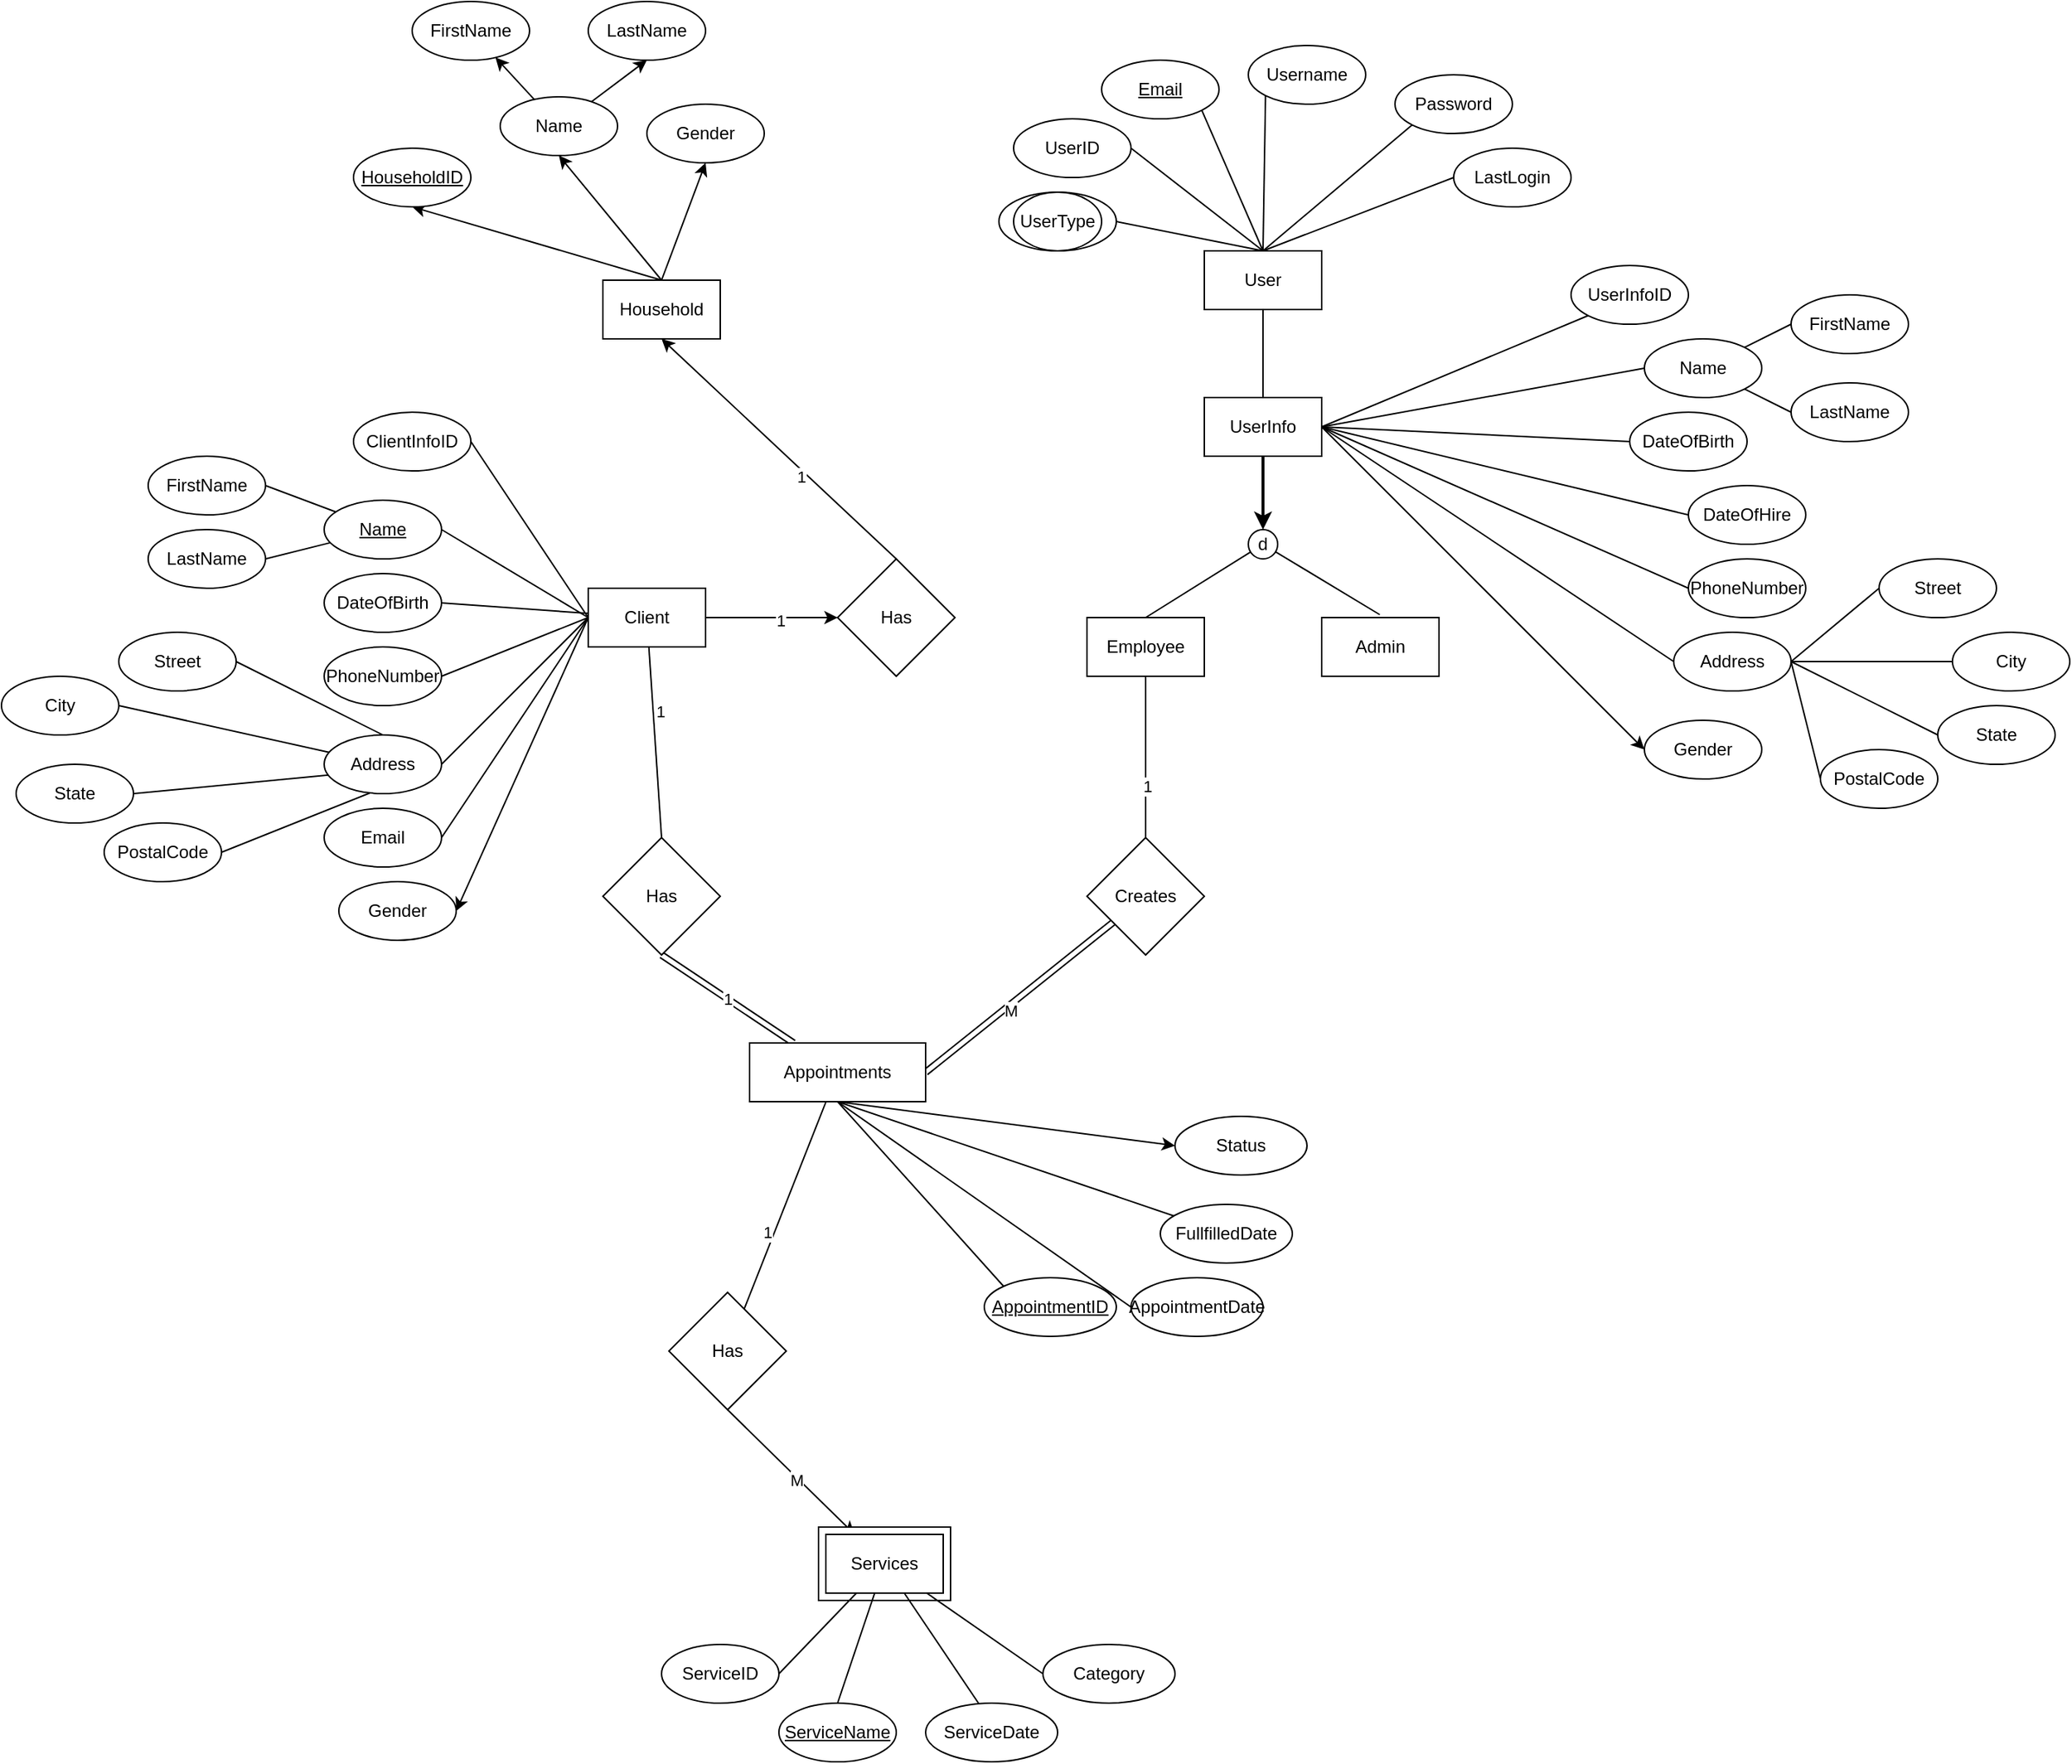 <mxfile version="26.2.14">
  <diagram name="Page-1" id="P7ucVcI8DYBkcFTdWpxY">
    <mxGraphModel grid="1" page="1" gridSize="10" guides="1" tooltips="1" connect="1" arrows="1" fold="1" pageScale="1" pageWidth="1200" pageHeight="1920" math="0" shadow="0">
      <root>
        <mxCell id="0" />
        <mxCell id="1" parent="0" />
        <mxCell id="MPVjwGa3bfI3qeMAtvyZ-8" style="rounded=0;orthogonalLoop=1;jettySize=auto;html=1;entryX=0.5;entryY=0;entryDx=0;entryDy=0;endArrow=none;startFill=0;" edge="1" parent="1" source="NQhegDD_S1JE1NjUG0MG-1" target="MPVjwGa3bfI3qeMAtvyZ-7">
          <mxGeometry relative="1" as="geometry" />
        </mxCell>
        <mxCell id="MPVjwGa3bfI3qeMAtvyZ-12" value="1" style="edgeLabel;html=1;align=center;verticalAlign=middle;resizable=0;points=[];" connectable="0" vertex="1" parent="MPVjwGa3bfI3qeMAtvyZ-8">
          <mxGeometry x="0.359" y="1" relative="1" as="geometry">
            <mxPoint as="offset" />
          </mxGeometry>
        </mxCell>
        <mxCell id="NQhegDD_S1JE1NjUG0MG-1" value="Employee" style="rounded=0;whiteSpace=wrap;html=1;" vertex="1" parent="1">
          <mxGeometry x="360" y="390" width="80" height="40" as="geometry" />
        </mxCell>
        <mxCell id="NQhegDD_S1JE1NjUG0MG-2" value="&lt;u&gt;Email&lt;/u&gt;" style="ellipse;whiteSpace=wrap;html=1;" vertex="1" parent="1">
          <mxGeometry x="370" y="10" width="80" height="40" as="geometry" />
        </mxCell>
        <mxCell id="NQhegDD_S1JE1NjUG0MG-24" style="rounded=0;orthogonalLoop=1;jettySize=auto;html=1;entryX=0;entryY=1;entryDx=0;entryDy=0;exitX=1;exitY=0.5;exitDx=0;exitDy=0;endArrow=none;startFill=0;" edge="1" parent="1" source="NQhegDD_S1JE1NjUG0MG-3" target="NQhegDD_S1JE1NjUG0MG-19">
          <mxGeometry relative="1" as="geometry" />
        </mxCell>
        <mxCell id="NQhegDD_S1JE1NjUG0MG-25" style="rounded=0;orthogonalLoop=1;jettySize=auto;html=1;entryX=0;entryY=0.5;entryDx=0;entryDy=0;exitX=1;exitY=0.5;exitDx=0;exitDy=0;endArrow=none;startFill=0;" edge="1" parent="1" source="NQhegDD_S1JE1NjUG0MG-3" target="NQhegDD_S1JE1NjUG0MG-18">
          <mxGeometry relative="1" as="geometry" />
        </mxCell>
        <mxCell id="NQhegDD_S1JE1NjUG0MG-27" style="rounded=0;orthogonalLoop=1;jettySize=auto;html=1;entryX=0;entryY=0.5;entryDx=0;entryDy=0;exitX=1;exitY=0.5;exitDx=0;exitDy=0;endArrow=none;startFill=0;" edge="1" parent="1" source="NQhegDD_S1JE1NjUG0MG-3" target="NQhegDD_S1JE1NjUG0MG-26">
          <mxGeometry relative="1" as="geometry" />
        </mxCell>
        <mxCell id="NQhegDD_S1JE1NjUG0MG-32" style="rounded=0;orthogonalLoop=1;jettySize=auto;html=1;exitX=1;exitY=0.5;exitDx=0;exitDy=0;entryX=0;entryY=0.5;entryDx=0;entryDy=0;endArrow=none;startFill=0;" edge="1" parent="1" source="NQhegDD_S1JE1NjUG0MG-3" target="NQhegDD_S1JE1NjUG0MG-28">
          <mxGeometry relative="1" as="geometry" />
        </mxCell>
        <mxCell id="NQhegDD_S1JE1NjUG0MG-34" style="rounded=0;orthogonalLoop=1;jettySize=auto;html=1;entryX=0;entryY=0.5;entryDx=0;entryDy=0;exitX=1;exitY=0.5;exitDx=0;exitDy=0;endArrow=none;startFill=0;" edge="1" parent="1" source="NQhegDD_S1JE1NjUG0MG-3" target="NQhegDD_S1JE1NjUG0MG-33">
          <mxGeometry relative="1" as="geometry" />
        </mxCell>
        <mxCell id="NQhegDD_S1JE1NjUG0MG-36" style="rounded=0;orthogonalLoop=1;jettySize=auto;html=1;entryX=0;entryY=0.5;entryDx=0;entryDy=0;exitX=1;exitY=0.5;exitDx=0;exitDy=0;endArrow=none;startFill=0;" edge="1" parent="1" source="NQhegDD_S1JE1NjUG0MG-3" target="NQhegDD_S1JE1NjUG0MG-35">
          <mxGeometry relative="1" as="geometry" />
        </mxCell>
        <mxCell id="MPVjwGa3bfI3qeMAtvyZ-2" style="edgeStyle=orthogonalEdgeStyle;rounded=0;orthogonalLoop=1;jettySize=auto;html=1;exitX=0.5;exitY=1;exitDx=0;exitDy=0;strokeWidth=2;" edge="1" parent="1" source="NQhegDD_S1JE1NjUG0MG-3">
          <mxGeometry relative="1" as="geometry">
            <mxPoint x="480" y="330" as="targetPoint" />
          </mxGeometry>
        </mxCell>
        <mxCell id="MPVjwGa3bfI3qeMAtvyZ-51" style="rounded=0;orthogonalLoop=1;jettySize=auto;html=1;entryX=0;entryY=0.5;entryDx=0;entryDy=0;exitX=1;exitY=0.5;exitDx=0;exitDy=0;" edge="1" parent="1" source="NQhegDD_S1JE1NjUG0MG-3" target="MPVjwGa3bfI3qeMAtvyZ-50">
          <mxGeometry relative="1" as="geometry" />
        </mxCell>
        <mxCell id="NQhegDD_S1JE1NjUG0MG-3" value="UserInfo" style="rounded=0;whiteSpace=wrap;html=1;" vertex="1" parent="1">
          <mxGeometry x="440" y="240" width="80" height="40" as="geometry" />
        </mxCell>
        <mxCell id="NQhegDD_S1JE1NjUG0MG-63" style="rounded=0;orthogonalLoop=1;jettySize=auto;html=1;entryX=1;entryY=0.5;entryDx=0;entryDy=0;exitX=0;exitY=0.5;exitDx=0;exitDy=0;endArrow=none;startFill=0;" edge="1" parent="1" source="NQhegDD_S1JE1NjUG0MG-4" target="NQhegDD_S1JE1NjUG0MG-48">
          <mxGeometry relative="1" as="geometry" />
        </mxCell>
        <mxCell id="NQhegDD_S1JE1NjUG0MG-64" style="rounded=0;orthogonalLoop=1;jettySize=auto;html=1;entryX=1;entryY=0.5;entryDx=0;entryDy=0;exitX=0;exitY=0.5;exitDx=0;exitDy=0;endArrow=none;startFill=0;" edge="1" parent="1" source="NQhegDD_S1JE1NjUG0MG-4" target="NQhegDD_S1JE1NjUG0MG-47">
          <mxGeometry relative="1" as="geometry" />
        </mxCell>
        <mxCell id="NQhegDD_S1JE1NjUG0MG-65" style="rounded=0;orthogonalLoop=1;jettySize=auto;html=1;entryX=1;entryY=0.5;entryDx=0;entryDy=0;endArrow=none;startFill=0;" edge="1" parent="1" source="NQhegDD_S1JE1NjUG0MG-4" target="NQhegDD_S1JE1NjUG0MG-51">
          <mxGeometry relative="1" as="geometry" />
        </mxCell>
        <mxCell id="NQhegDD_S1JE1NjUG0MG-66" style="rounded=0;orthogonalLoop=1;jettySize=auto;html=1;entryX=1;entryY=0.5;entryDx=0;entryDy=0;exitX=0;exitY=0.5;exitDx=0;exitDy=0;endArrow=none;startFill=0;" edge="1" parent="1" source="NQhegDD_S1JE1NjUG0MG-4" target="NQhegDD_S1JE1NjUG0MG-53">
          <mxGeometry relative="1" as="geometry" />
        </mxCell>
        <mxCell id="NQhegDD_S1JE1NjUG0MG-67" style="rounded=0;orthogonalLoop=1;jettySize=auto;html=1;entryX=1;entryY=0.5;entryDx=0;entryDy=0;exitX=0;exitY=0.5;exitDx=0;exitDy=0;endArrow=none;startFill=0;" edge="1" parent="1" source="NQhegDD_S1JE1NjUG0MG-4" target="NQhegDD_S1JE1NjUG0MG-58">
          <mxGeometry relative="1" as="geometry" />
        </mxCell>
        <mxCell id="MPVjwGa3bfI3qeMAtvyZ-15" style="rounded=0;orthogonalLoop=1;jettySize=auto;html=1;entryX=0.5;entryY=0;entryDx=0;entryDy=0;endArrow=none;startFill=0;" edge="1" parent="1" source="NQhegDD_S1JE1NjUG0MG-4" target="MPVjwGa3bfI3qeMAtvyZ-14">
          <mxGeometry relative="1" as="geometry" />
        </mxCell>
        <mxCell id="MPVjwGa3bfI3qeMAtvyZ-18" value="1" style="edgeLabel;html=1;align=center;verticalAlign=middle;resizable=0;points=[];" connectable="0" vertex="1" parent="MPVjwGa3bfI3qeMAtvyZ-15">
          <mxGeometry x="-0.331" y="5" relative="1" as="geometry">
            <mxPoint y="1" as="offset" />
          </mxGeometry>
        </mxCell>
        <mxCell id="MPVjwGa3bfI3qeMAtvyZ-31" style="rounded=0;orthogonalLoop=1;jettySize=auto;html=1;entryX=1;entryY=0.5;entryDx=0;entryDy=0;exitX=0;exitY=0.5;exitDx=0;exitDy=0;endArrow=none;startFill=0;" edge="1" parent="1" source="NQhegDD_S1JE1NjUG0MG-4" target="MPVjwGa3bfI3qeMAtvyZ-30">
          <mxGeometry relative="1" as="geometry" />
        </mxCell>
        <mxCell id="MPVjwGa3bfI3qeMAtvyZ-44" style="edgeStyle=orthogonalEdgeStyle;rounded=0;orthogonalLoop=1;jettySize=auto;html=1;entryX=0;entryY=0.5;entryDx=0;entryDy=0;" edge="1" parent="1" source="NQhegDD_S1JE1NjUG0MG-4" target="MPVjwGa3bfI3qeMAtvyZ-43">
          <mxGeometry relative="1" as="geometry" />
        </mxCell>
        <mxCell id="MPVjwGa3bfI3qeMAtvyZ-46" value="1" style="edgeLabel;html=1;align=center;verticalAlign=middle;resizable=0;points=[];" connectable="0" vertex="1" parent="MPVjwGa3bfI3qeMAtvyZ-44">
          <mxGeometry x="0.121" y="-2" relative="1" as="geometry">
            <mxPoint as="offset" />
          </mxGeometry>
        </mxCell>
        <mxCell id="MPVjwGa3bfI3qeMAtvyZ-49" style="rounded=0;orthogonalLoop=1;jettySize=auto;html=1;entryX=1;entryY=0.5;entryDx=0;entryDy=0;exitX=0;exitY=0.5;exitDx=0;exitDy=0;" edge="1" parent="1" source="NQhegDD_S1JE1NjUG0MG-4" target="MPVjwGa3bfI3qeMAtvyZ-48">
          <mxGeometry relative="1" as="geometry" />
        </mxCell>
        <mxCell id="NQhegDD_S1JE1NjUG0MG-4" value="Client" style="rounded=0;whiteSpace=wrap;html=1;" vertex="1" parent="1">
          <mxGeometry x="20" y="370" width="80" height="40" as="geometry" />
        </mxCell>
        <mxCell id="NQhegDD_S1JE1NjUG0MG-5" value="Admin" style="rounded=0;whiteSpace=wrap;html=1;" vertex="1" parent="1">
          <mxGeometry x="520" y="390" width="80" height="40" as="geometry" />
        </mxCell>
        <mxCell id="NQhegDD_S1JE1NjUG0MG-6" value="UserID" style="ellipse;whiteSpace=wrap;html=1;" vertex="1" parent="1">
          <mxGeometry x="310" y="50" width="80" height="40" as="geometry" />
        </mxCell>
        <mxCell id="NQhegDD_S1JE1NjUG0MG-10" style="rounded=0;orthogonalLoop=1;jettySize=auto;html=1;entryX=1;entryY=0.5;entryDx=0;entryDy=0;exitX=0.5;exitY=0;exitDx=0;exitDy=0;endArrow=none;startFill=0;" edge="1" parent="1" source="NQhegDD_S1JE1NjUG0MG-7" target="NQhegDD_S1JE1NjUG0MG-6">
          <mxGeometry relative="1" as="geometry" />
        </mxCell>
        <mxCell id="NQhegDD_S1JE1NjUG0MG-11" style="rounded=0;orthogonalLoop=1;jettySize=auto;html=1;entryX=1;entryY=1;entryDx=0;entryDy=0;exitX=0.5;exitY=0;exitDx=0;exitDy=0;endArrow=none;startFill=0;" edge="1" parent="1" source="NQhegDD_S1JE1NjUG0MG-7" target="NQhegDD_S1JE1NjUG0MG-2">
          <mxGeometry relative="1" as="geometry" />
        </mxCell>
        <mxCell id="NQhegDD_S1JE1NjUG0MG-13" style="rounded=0;orthogonalLoop=1;jettySize=auto;html=1;entryX=0;entryY=1;entryDx=0;entryDy=0;exitX=0.5;exitY=0;exitDx=0;exitDy=0;endArrow=none;startFill=0;" edge="1" parent="1" source="NQhegDD_S1JE1NjUG0MG-7" target="NQhegDD_S1JE1NjUG0MG-8">
          <mxGeometry relative="1" as="geometry" />
        </mxCell>
        <mxCell id="NQhegDD_S1JE1NjUG0MG-14" style="rounded=0;orthogonalLoop=1;jettySize=auto;html=1;entryX=0;entryY=1;entryDx=0;entryDy=0;exitX=0.5;exitY=0;exitDx=0;exitDy=0;endArrow=none;startFill=0;" edge="1" parent="1" source="NQhegDD_S1JE1NjUG0MG-7" target="NQhegDD_S1JE1NjUG0MG-9">
          <mxGeometry relative="1" as="geometry" />
        </mxCell>
        <mxCell id="NQhegDD_S1JE1NjUG0MG-15" style="edgeStyle=orthogonalEdgeStyle;rounded=0;orthogonalLoop=1;jettySize=auto;html=1;endArrow=none;startFill=0;entryX=0.5;entryY=0;entryDx=0;entryDy=0;" edge="1" parent="1" source="NQhegDD_S1JE1NjUG0MG-7" target="NQhegDD_S1JE1NjUG0MG-3">
          <mxGeometry relative="1" as="geometry" />
        </mxCell>
        <mxCell id="NQhegDD_S1JE1NjUG0MG-17" style="rounded=0;orthogonalLoop=1;jettySize=auto;html=1;entryX=0;entryY=0.5;entryDx=0;entryDy=0;exitX=0.5;exitY=0;exitDx=0;exitDy=0;endArrow=none;startFill=0;" edge="1" parent="1" source="NQhegDD_S1JE1NjUG0MG-7" target="NQhegDD_S1JE1NjUG0MG-16">
          <mxGeometry relative="1" as="geometry" />
        </mxCell>
        <mxCell id="NQhegDD_S1JE1NjUG0MG-30" style="rounded=0;orthogonalLoop=1;jettySize=auto;html=1;exitX=0.5;exitY=0;exitDx=0;exitDy=0;entryX=1;entryY=0.5;entryDx=0;entryDy=0;endArrow=none;startFill=0;" edge="1" parent="1" source="NQhegDD_S1JE1NjUG0MG-7" target="NQhegDD_S1JE1NjUG0MG-29">
          <mxGeometry relative="1" as="geometry" />
        </mxCell>
        <mxCell id="NQhegDD_S1JE1NjUG0MG-7" value="User" style="rounded=0;whiteSpace=wrap;html=1;" vertex="1" parent="1">
          <mxGeometry x="440" y="140" width="80" height="40" as="geometry" />
        </mxCell>
        <mxCell id="NQhegDD_S1JE1NjUG0MG-8" value="Username" style="ellipse;whiteSpace=wrap;html=1;" vertex="1" parent="1">
          <mxGeometry x="470" width="80" height="40" as="geometry" />
        </mxCell>
        <mxCell id="NQhegDD_S1JE1NjUG0MG-9" value="Password" style="ellipse;whiteSpace=wrap;html=1;" vertex="1" parent="1">
          <mxGeometry x="570" y="20" width="80" height="40" as="geometry" />
        </mxCell>
        <mxCell id="NQhegDD_S1JE1NjUG0MG-16" value="LastLogin" style="ellipse;whiteSpace=wrap;html=1;" vertex="1" parent="1">
          <mxGeometry x="610" y="70" width="80" height="40" as="geometry" />
        </mxCell>
        <mxCell id="NQhegDD_S1JE1NjUG0MG-22" style="rounded=0;orthogonalLoop=1;jettySize=auto;html=1;entryX=0;entryY=0.5;entryDx=0;entryDy=0;endArrow=none;startFill=0;" edge="1" parent="1" source="NQhegDD_S1JE1NjUG0MG-18" target="NQhegDD_S1JE1NjUG0MG-21">
          <mxGeometry relative="1" as="geometry" />
        </mxCell>
        <mxCell id="NQhegDD_S1JE1NjUG0MG-23" style="rounded=0;orthogonalLoop=1;jettySize=auto;html=1;entryX=0;entryY=0.5;entryDx=0;entryDy=0;endArrow=none;startFill=0;" edge="1" parent="1" source="NQhegDD_S1JE1NjUG0MG-18" target="NQhegDD_S1JE1NjUG0MG-20">
          <mxGeometry relative="1" as="geometry" />
        </mxCell>
        <mxCell id="NQhegDD_S1JE1NjUG0MG-18" value="Name" style="ellipse;whiteSpace=wrap;html=1;" vertex="1" parent="1">
          <mxGeometry x="740" y="200" width="80" height="40" as="geometry" />
        </mxCell>
        <mxCell id="NQhegDD_S1JE1NjUG0MG-19" value="UserInfoID" style="ellipse;whiteSpace=wrap;html=1;" vertex="1" parent="1">
          <mxGeometry x="690" y="150" width="80" height="40" as="geometry" />
        </mxCell>
        <mxCell id="NQhegDD_S1JE1NjUG0MG-20" value="LastName" style="ellipse;whiteSpace=wrap;html=1;" vertex="1" parent="1">
          <mxGeometry x="840" y="230" width="80" height="40" as="geometry" />
        </mxCell>
        <mxCell id="NQhegDD_S1JE1NjUG0MG-21" value="FirstName" style="ellipse;whiteSpace=wrap;html=1;" vertex="1" parent="1">
          <mxGeometry x="840" y="170" width="80" height="40" as="geometry" />
        </mxCell>
        <mxCell id="NQhegDD_S1JE1NjUG0MG-26" value="DateOfBirth" style="ellipse;whiteSpace=wrap;html=1;" vertex="1" parent="1">
          <mxGeometry x="730" y="250" width="80" height="40" as="geometry" />
        </mxCell>
        <mxCell id="NQhegDD_S1JE1NjUG0MG-28" value="DateOfHire" style="ellipse;whiteSpace=wrap;html=1;" vertex="1" parent="1">
          <mxGeometry x="770" y="300" width="80" height="40" as="geometry" />
        </mxCell>
        <mxCell id="NQhegDD_S1JE1NjUG0MG-29" value="" style="ellipse;whiteSpace=wrap;html=1;" vertex="1" parent="1">
          <mxGeometry x="300" y="100" width="80" height="40" as="geometry" />
        </mxCell>
        <mxCell id="NQhegDD_S1JE1NjUG0MG-31" value="UserType" style="ellipse;whiteSpace=wrap;html=1;" vertex="1" parent="1">
          <mxGeometry x="310" y="100" width="60" height="40" as="geometry" />
        </mxCell>
        <mxCell id="NQhegDD_S1JE1NjUG0MG-33" value="PhoneNumber" style="ellipse;whiteSpace=wrap;html=1;" vertex="1" parent="1">
          <mxGeometry x="770" y="350" width="80" height="40" as="geometry" />
        </mxCell>
        <mxCell id="NQhegDD_S1JE1NjUG0MG-41" style="rounded=0;orthogonalLoop=1;jettySize=auto;html=1;entryX=0;entryY=0.5;entryDx=0;entryDy=0;exitX=1;exitY=0.5;exitDx=0;exitDy=0;endArrow=none;startFill=0;" edge="1" parent="1" source="NQhegDD_S1JE1NjUG0MG-35" target="NQhegDD_S1JE1NjUG0MG-37">
          <mxGeometry relative="1" as="geometry" />
        </mxCell>
        <mxCell id="NQhegDD_S1JE1NjUG0MG-42" style="rounded=0;orthogonalLoop=1;jettySize=auto;html=1;entryX=0;entryY=0.5;entryDx=0;entryDy=0;endArrow=none;startFill=0;" edge="1" parent="1" source="NQhegDD_S1JE1NjUG0MG-35" target="NQhegDD_S1JE1NjUG0MG-38">
          <mxGeometry relative="1" as="geometry" />
        </mxCell>
        <mxCell id="NQhegDD_S1JE1NjUG0MG-43" style="rounded=0;orthogonalLoop=1;jettySize=auto;html=1;entryX=0;entryY=0.5;entryDx=0;entryDy=0;exitX=1;exitY=0.5;exitDx=0;exitDy=0;endArrow=none;startFill=0;" edge="1" parent="1" source="NQhegDD_S1JE1NjUG0MG-35" target="NQhegDD_S1JE1NjUG0MG-39">
          <mxGeometry relative="1" as="geometry" />
        </mxCell>
        <mxCell id="NQhegDD_S1JE1NjUG0MG-44" style="rounded=0;orthogonalLoop=1;jettySize=auto;html=1;entryX=0;entryY=0.5;entryDx=0;entryDy=0;exitX=1;exitY=0.5;exitDx=0;exitDy=0;endArrow=none;startFill=0;" edge="1" parent="1" source="NQhegDD_S1JE1NjUG0MG-35" target="NQhegDD_S1JE1NjUG0MG-40">
          <mxGeometry relative="1" as="geometry" />
        </mxCell>
        <mxCell id="NQhegDD_S1JE1NjUG0MG-35" value="Address" style="ellipse;whiteSpace=wrap;html=1;" vertex="1" parent="1">
          <mxGeometry x="760" y="400" width="80" height="40" as="geometry" />
        </mxCell>
        <mxCell id="NQhegDD_S1JE1NjUG0MG-37" value="Street" style="ellipse;whiteSpace=wrap;html=1;" vertex="1" parent="1">
          <mxGeometry x="900" y="350" width="80" height="40" as="geometry" />
        </mxCell>
        <mxCell id="NQhegDD_S1JE1NjUG0MG-38" value="City" style="ellipse;whiteSpace=wrap;html=1;" vertex="1" parent="1">
          <mxGeometry x="950" y="400" width="80" height="40" as="geometry" />
        </mxCell>
        <mxCell id="NQhegDD_S1JE1NjUG0MG-39" value="State" style="ellipse;whiteSpace=wrap;html=1;" vertex="1" parent="1">
          <mxGeometry x="940" y="450" width="80" height="40" as="geometry" />
        </mxCell>
        <mxCell id="NQhegDD_S1JE1NjUG0MG-40" value="PostalCode" style="ellipse;whiteSpace=wrap;html=1;" vertex="1" parent="1">
          <mxGeometry x="860" y="480" width="80" height="40" as="geometry" />
        </mxCell>
        <mxCell id="NQhegDD_S1JE1NjUG0MG-45" style="rounded=0;orthogonalLoop=1;jettySize=auto;html=1;entryX=1;entryY=0.5;entryDx=0;entryDy=0;endArrow=none;startFill=0;" edge="1" parent="1" source="NQhegDD_S1JE1NjUG0MG-47" target="NQhegDD_S1JE1NjUG0MG-50">
          <mxGeometry relative="1" as="geometry" />
        </mxCell>
        <mxCell id="NQhegDD_S1JE1NjUG0MG-46" style="rounded=0;orthogonalLoop=1;jettySize=auto;html=1;entryX=1;entryY=0.5;entryDx=0;entryDy=0;endArrow=none;startFill=0;" edge="1" parent="1" source="NQhegDD_S1JE1NjUG0MG-47" target="NQhegDD_S1JE1NjUG0MG-49">
          <mxGeometry relative="1" as="geometry" />
        </mxCell>
        <mxCell id="NQhegDD_S1JE1NjUG0MG-47" value="&lt;u&gt;Name&lt;/u&gt;" style="ellipse;whiteSpace=wrap;html=1;" vertex="1" parent="1">
          <mxGeometry x="-160" y="310" width="80" height="40" as="geometry" />
        </mxCell>
        <mxCell id="NQhegDD_S1JE1NjUG0MG-48" value="ClientInfoID" style="ellipse;whiteSpace=wrap;html=1;" vertex="1" parent="1">
          <mxGeometry x="-140" y="250" width="80" height="40" as="geometry" />
        </mxCell>
        <mxCell id="NQhegDD_S1JE1NjUG0MG-49" value="LastName" style="ellipse;whiteSpace=wrap;html=1;" vertex="1" parent="1">
          <mxGeometry x="-280" y="330" width="80" height="40" as="geometry" />
        </mxCell>
        <mxCell id="NQhegDD_S1JE1NjUG0MG-50" value="FirstName" style="ellipse;whiteSpace=wrap;html=1;" vertex="1" parent="1">
          <mxGeometry x="-280" y="280" width="80" height="40" as="geometry" />
        </mxCell>
        <mxCell id="NQhegDD_S1JE1NjUG0MG-51" value="DateOfBirth" style="ellipse;whiteSpace=wrap;html=1;" vertex="1" parent="1">
          <mxGeometry x="-160" y="360" width="80" height="40" as="geometry" />
        </mxCell>
        <mxCell id="NQhegDD_S1JE1NjUG0MG-53" value="PhoneNumber" style="ellipse;whiteSpace=wrap;html=1;" vertex="1" parent="1">
          <mxGeometry x="-160" y="410" width="80" height="40" as="geometry" />
        </mxCell>
        <mxCell id="NQhegDD_S1JE1NjUG0MG-54" style="rounded=0;orthogonalLoop=1;jettySize=auto;html=1;entryX=1;entryY=0.5;entryDx=0;entryDy=0;exitX=1;exitY=0.5;exitDx=0;exitDy=0;endArrow=none;startFill=0;" edge="1" parent="1" source="NQhegDD_S1JE1NjUG0MG-58" target="NQhegDD_S1JE1NjUG0MG-59">
          <mxGeometry relative="1" as="geometry" />
        </mxCell>
        <mxCell id="NQhegDD_S1JE1NjUG0MG-55" style="rounded=0;orthogonalLoop=1;jettySize=auto;html=1;entryX=1;entryY=0.5;entryDx=0;entryDy=0;endArrow=none;startFill=0;" edge="1" parent="1" source="NQhegDD_S1JE1NjUG0MG-58" target="NQhegDD_S1JE1NjUG0MG-60">
          <mxGeometry relative="1" as="geometry" />
        </mxCell>
        <mxCell id="NQhegDD_S1JE1NjUG0MG-56" style="rounded=0;orthogonalLoop=1;jettySize=auto;html=1;entryX=1;entryY=0.5;entryDx=0;entryDy=0;exitX=1;exitY=0.5;exitDx=0;exitDy=0;endArrow=none;startFill=0;" edge="1" parent="1" source="NQhegDD_S1JE1NjUG0MG-58" target="NQhegDD_S1JE1NjUG0MG-61">
          <mxGeometry relative="1" as="geometry" />
        </mxCell>
        <mxCell id="NQhegDD_S1JE1NjUG0MG-57" style="rounded=0;orthogonalLoop=1;jettySize=auto;html=1;entryX=1;entryY=0.5;entryDx=0;entryDy=0;exitX=1;exitY=0.5;exitDx=0;exitDy=0;endArrow=none;startFill=0;" edge="1" parent="1" source="NQhegDD_S1JE1NjUG0MG-58" target="NQhegDD_S1JE1NjUG0MG-62">
          <mxGeometry relative="1" as="geometry" />
        </mxCell>
        <mxCell id="NQhegDD_S1JE1NjUG0MG-58" value="Address" style="ellipse;whiteSpace=wrap;html=1;" vertex="1" parent="1">
          <mxGeometry x="-160" y="470" width="80" height="40" as="geometry" />
        </mxCell>
        <mxCell id="NQhegDD_S1JE1NjUG0MG-59" value="Street" style="ellipse;whiteSpace=wrap;html=1;" vertex="1" parent="1">
          <mxGeometry x="-300" y="400" width="80" height="40" as="geometry" />
        </mxCell>
        <mxCell id="NQhegDD_S1JE1NjUG0MG-60" value="City" style="ellipse;whiteSpace=wrap;html=1;" vertex="1" parent="1">
          <mxGeometry x="-380" y="430" width="80" height="40" as="geometry" />
        </mxCell>
        <mxCell id="NQhegDD_S1JE1NjUG0MG-61" value="State" style="ellipse;whiteSpace=wrap;html=1;" vertex="1" parent="1">
          <mxGeometry x="-370" y="490" width="80" height="40" as="geometry" />
        </mxCell>
        <mxCell id="NQhegDD_S1JE1NjUG0MG-62" value="PostalCode" style="ellipse;whiteSpace=wrap;html=1;" vertex="1" parent="1">
          <mxGeometry x="-310" y="530" width="80" height="40" as="geometry" />
        </mxCell>
        <mxCell id="NQhegDD_S1JE1NjUG0MG-68" value="ServiceDate" style="ellipse;whiteSpace=wrap;html=1;" vertex="1" parent="1">
          <mxGeometry x="250" y="1130" width="90" height="40" as="geometry" />
        </mxCell>
        <mxCell id="MPVjwGa3bfI3qeMAtvyZ-5" style="rounded=0;orthogonalLoop=1;jettySize=auto;html=1;entryX=0.5;entryY=0;entryDx=0;entryDy=0;endArrow=none;startFill=0;" edge="1" parent="1" source="MPVjwGa3bfI3qeMAtvyZ-3" target="NQhegDD_S1JE1NjUG0MG-1">
          <mxGeometry relative="1" as="geometry" />
        </mxCell>
        <mxCell id="MPVjwGa3bfI3qeMAtvyZ-3" value="d" style="ellipse;whiteSpace=wrap;html=1;aspect=fixed;" vertex="1" parent="1">
          <mxGeometry x="470" y="330" width="20" height="20" as="geometry" />
        </mxCell>
        <mxCell id="MPVjwGa3bfI3qeMAtvyZ-6" style="rounded=0;orthogonalLoop=1;jettySize=auto;html=1;entryX=0.495;entryY=-0.05;entryDx=0;entryDy=0;entryPerimeter=0;endArrow=none;startFill=0;" edge="1" parent="1" source="MPVjwGa3bfI3qeMAtvyZ-3" target="NQhegDD_S1JE1NjUG0MG-5">
          <mxGeometry relative="1" as="geometry" />
        </mxCell>
        <mxCell id="MPVjwGa3bfI3qeMAtvyZ-11" style="rounded=0;orthogonalLoop=1;jettySize=auto;html=1;entryX=1;entryY=0.5;entryDx=0;entryDy=0;endArrow=none;startFill=0;shape=link;" edge="1" parent="1" source="MPVjwGa3bfI3qeMAtvyZ-7" target="MPVjwGa3bfI3qeMAtvyZ-9">
          <mxGeometry relative="1" as="geometry" />
        </mxCell>
        <mxCell id="MPVjwGa3bfI3qeMAtvyZ-13" value="M" style="edgeLabel;html=1;align=center;verticalAlign=middle;resizable=0;points=[];" connectable="0" vertex="1" parent="MPVjwGa3bfI3qeMAtvyZ-11">
          <mxGeometry x="0.123" y="3" relative="1" as="geometry">
            <mxPoint as="offset" />
          </mxGeometry>
        </mxCell>
        <mxCell id="MPVjwGa3bfI3qeMAtvyZ-7" value="Creates" style="rhombus;whiteSpace=wrap;html=1;" vertex="1" parent="1">
          <mxGeometry x="360" y="540" width="80" height="80" as="geometry" />
        </mxCell>
        <mxCell id="MPVjwGa3bfI3qeMAtvyZ-16" style="rounded=0;orthogonalLoop=1;jettySize=auto;html=1;entryX=0.5;entryY=1;entryDx=0;entryDy=0;endArrow=none;startFill=0;shape=link;" edge="1" parent="1" source="MPVjwGa3bfI3qeMAtvyZ-9" target="MPVjwGa3bfI3qeMAtvyZ-14">
          <mxGeometry relative="1" as="geometry" />
        </mxCell>
        <mxCell id="MPVjwGa3bfI3qeMAtvyZ-17" value="1" style="edgeLabel;html=1;align=center;verticalAlign=middle;resizable=0;points=[];" connectable="0" vertex="1" parent="MPVjwGa3bfI3qeMAtvyZ-16">
          <mxGeometry x="0.004" relative="1" as="geometry">
            <mxPoint as="offset" />
          </mxGeometry>
        </mxCell>
        <mxCell id="MPVjwGa3bfI3qeMAtvyZ-21" style="rounded=0;orthogonalLoop=1;jettySize=auto;html=1;endArrow=none;startFill=0;" edge="1" parent="1" source="MPVjwGa3bfI3qeMAtvyZ-9" target="MPVjwGa3bfI3qeMAtvyZ-20">
          <mxGeometry relative="1" as="geometry" />
        </mxCell>
        <mxCell id="MPVjwGa3bfI3qeMAtvyZ-25" value="1" style="edgeLabel;html=1;align=center;verticalAlign=middle;resizable=0;points=[];" connectable="0" vertex="1" parent="MPVjwGa3bfI3qeMAtvyZ-21">
          <mxGeometry x="0.281" y="-5" relative="1" as="geometry">
            <mxPoint as="offset" />
          </mxGeometry>
        </mxCell>
        <mxCell id="MPVjwGa3bfI3qeMAtvyZ-34" style="rounded=0;orthogonalLoop=1;jettySize=auto;html=1;endArrow=none;startFill=0;exitX=0.5;exitY=1;exitDx=0;exitDy=0;" edge="1" parent="1" source="MPVjwGa3bfI3qeMAtvyZ-9" target="MPVjwGa3bfI3qeMAtvyZ-29">
          <mxGeometry relative="1" as="geometry" />
        </mxCell>
        <mxCell id="MPVjwGa3bfI3qeMAtvyZ-35" style="rounded=0;orthogonalLoop=1;jettySize=auto;html=1;entryX=0;entryY=0.5;entryDx=0;entryDy=0;endArrow=none;startFill=0;exitX=0.5;exitY=1;exitDx=0;exitDy=0;" edge="1" parent="1" source="MPVjwGa3bfI3qeMAtvyZ-9" target="MPVjwGa3bfI3qeMAtvyZ-28">
          <mxGeometry relative="1" as="geometry" />
        </mxCell>
        <mxCell id="MPVjwGa3bfI3qeMAtvyZ-36" style="rounded=0;orthogonalLoop=1;jettySize=auto;html=1;entryX=0;entryY=0;entryDx=0;entryDy=0;endArrow=none;startFill=0;exitX=0.5;exitY=1;exitDx=0;exitDy=0;" edge="1" parent="1" source="MPVjwGa3bfI3qeMAtvyZ-9" target="MPVjwGa3bfI3qeMAtvyZ-27">
          <mxGeometry relative="1" as="geometry" />
        </mxCell>
        <mxCell id="MPVjwGa3bfI3qeMAtvyZ-63" style="rounded=0;orthogonalLoop=1;jettySize=auto;html=1;entryX=0;entryY=0.5;entryDx=0;entryDy=0;exitX=0.5;exitY=1;exitDx=0;exitDy=0;" edge="1" parent="1" source="MPVjwGa3bfI3qeMAtvyZ-9" target="MPVjwGa3bfI3qeMAtvyZ-62">
          <mxGeometry relative="1" as="geometry" />
        </mxCell>
        <mxCell id="MPVjwGa3bfI3qeMAtvyZ-9" value="Appointments" style="rounded=0;whiteSpace=wrap;html=1;" vertex="1" parent="1">
          <mxGeometry x="130" y="680" width="120" height="40" as="geometry" />
        </mxCell>
        <mxCell id="MPVjwGa3bfI3qeMAtvyZ-10" value="&lt;u&gt;ServiceName&lt;/u&gt;" style="ellipse;whiteSpace=wrap;html=1;" vertex="1" parent="1">
          <mxGeometry x="150" y="1130" width="80" height="40" as="geometry" />
        </mxCell>
        <mxCell id="MPVjwGa3bfI3qeMAtvyZ-14" value="Has" style="rhombus;whiteSpace=wrap;html=1;" vertex="1" parent="1">
          <mxGeometry x="30" y="540" width="80" height="80" as="geometry" />
        </mxCell>
        <mxCell id="MPVjwGa3bfI3qeMAtvyZ-52" style="rounded=0;orthogonalLoop=1;jettySize=auto;html=1;entryX=0.5;entryY=1;entryDx=0;entryDy=0;exitX=0.5;exitY=0;exitDx=0;exitDy=0;" edge="1" parent="1" source="MPVjwGa3bfI3qeMAtvyZ-19" target="MPVjwGa3bfI3qeMAtvyZ-38">
          <mxGeometry relative="1" as="geometry" />
        </mxCell>
        <mxCell id="MPVjwGa3bfI3qeMAtvyZ-55" style="rounded=0;orthogonalLoop=1;jettySize=auto;html=1;entryX=0.5;entryY=1;entryDx=0;entryDy=0;exitX=0.5;exitY=0;exitDx=0;exitDy=0;" edge="1" parent="1" source="MPVjwGa3bfI3qeMAtvyZ-19" target="MPVjwGa3bfI3qeMAtvyZ-37">
          <mxGeometry relative="1" as="geometry" />
        </mxCell>
        <mxCell id="MPVjwGa3bfI3qeMAtvyZ-57" style="rounded=0;orthogonalLoop=1;jettySize=auto;html=1;entryX=0.5;entryY=1;entryDx=0;entryDy=0;exitX=0.5;exitY=0;exitDx=0;exitDy=0;" edge="1" parent="1" source="MPVjwGa3bfI3qeMAtvyZ-19" target="MPVjwGa3bfI3qeMAtvyZ-56">
          <mxGeometry relative="1" as="geometry">
            <mxPoint x="70" y="150" as="sourcePoint" />
          </mxGeometry>
        </mxCell>
        <mxCell id="MPVjwGa3bfI3qeMAtvyZ-19" value="Household" style="rounded=0;whiteSpace=wrap;html=1;" vertex="1" parent="1">
          <mxGeometry x="30" y="160" width="80" height="40" as="geometry" />
        </mxCell>
        <mxCell id="MPVjwGa3bfI3qeMAtvyZ-23" style="rounded=0;orthogonalLoop=1;jettySize=auto;html=1;exitX=0.5;exitY=1;exitDx=0;exitDy=0;" edge="1" parent="1" source="MPVjwGa3bfI3qeMAtvyZ-20" target="MPVjwGa3bfI3qeMAtvyZ-22">
          <mxGeometry relative="1" as="geometry">
            <mxPoint x="130" y="930" as="sourcePoint" />
          </mxGeometry>
        </mxCell>
        <mxCell id="MPVjwGa3bfI3qeMAtvyZ-26" value="M" style="edgeLabel;html=1;align=center;verticalAlign=middle;resizable=0;points=[];" connectable="0" vertex="1" parent="MPVjwGa3bfI3qeMAtvyZ-23">
          <mxGeometry x="0.093" y="-1" relative="1" as="geometry">
            <mxPoint as="offset" />
          </mxGeometry>
        </mxCell>
        <mxCell id="MPVjwGa3bfI3qeMAtvyZ-20" value="Has" style="rhombus;whiteSpace=wrap;html=1;" vertex="1" parent="1">
          <mxGeometry x="75" y="850" width="80" height="80" as="geometry" />
        </mxCell>
        <mxCell id="MPVjwGa3bfI3qeMAtvyZ-24" value="ServiceID" style="ellipse;whiteSpace=wrap;html=1;" vertex="1" parent="1">
          <mxGeometry x="70" y="1090" width="80" height="40" as="geometry" />
        </mxCell>
        <mxCell id="MPVjwGa3bfI3qeMAtvyZ-27" value="&lt;u&gt;AppointmentID&lt;/u&gt;" style="ellipse;whiteSpace=wrap;html=1;" vertex="1" parent="1">
          <mxGeometry x="290" y="840" width="90" height="40" as="geometry" />
        </mxCell>
        <mxCell id="MPVjwGa3bfI3qeMAtvyZ-28" value="AppointmentDate" style="ellipse;whiteSpace=wrap;html=1;" vertex="1" parent="1">
          <mxGeometry x="390" y="840" width="90" height="40" as="geometry" />
        </mxCell>
        <mxCell id="MPVjwGa3bfI3qeMAtvyZ-29" value="FullfilledDate" style="ellipse;whiteSpace=wrap;html=1;" vertex="1" parent="1">
          <mxGeometry x="410" y="790" width="90" height="40" as="geometry" />
        </mxCell>
        <mxCell id="MPVjwGa3bfI3qeMAtvyZ-30" value="Email" style="ellipse;whiteSpace=wrap;html=1;" vertex="1" parent="1">
          <mxGeometry x="-160" y="520" width="80" height="40" as="geometry" />
        </mxCell>
        <mxCell id="MPVjwGa3bfI3qeMAtvyZ-32" value="Services" style="rounded=0;whiteSpace=wrap;html=1;" vertex="1" parent="1">
          <mxGeometry x="177" y="1010" width="90" height="50" as="geometry" />
        </mxCell>
        <mxCell id="MPVjwGa3bfI3qeMAtvyZ-58" style="rounded=0;orthogonalLoop=1;jettySize=auto;html=1;entryX=1;entryY=0.5;entryDx=0;entryDy=0;endArrow=none;startFill=0;" edge="1" parent="1" source="MPVjwGa3bfI3qeMAtvyZ-22" target="MPVjwGa3bfI3qeMAtvyZ-24">
          <mxGeometry relative="1" as="geometry" />
        </mxCell>
        <mxCell id="MPVjwGa3bfI3qeMAtvyZ-59" style="rounded=0;orthogonalLoop=1;jettySize=auto;html=1;entryX=0.5;entryY=0;entryDx=0;entryDy=0;endArrow=none;startFill=0;" edge="1" parent="1" source="MPVjwGa3bfI3qeMAtvyZ-22" target="MPVjwGa3bfI3qeMAtvyZ-10">
          <mxGeometry relative="1" as="geometry" />
        </mxCell>
        <mxCell id="MPVjwGa3bfI3qeMAtvyZ-61" style="rounded=0;orthogonalLoop=1;jettySize=auto;html=1;entryX=0;entryY=0.5;entryDx=0;entryDy=0;endArrow=none;startFill=0;" edge="1" parent="1" source="MPVjwGa3bfI3qeMAtvyZ-22" target="MPVjwGa3bfI3qeMAtvyZ-33">
          <mxGeometry relative="1" as="geometry" />
        </mxCell>
        <mxCell id="MPVjwGa3bfI3qeMAtvyZ-22" value="Services" style="rounded=0;whiteSpace=wrap;html=1;" vertex="1" parent="1">
          <mxGeometry x="182" y="1015" width="80" height="40" as="geometry" />
        </mxCell>
        <mxCell id="MPVjwGa3bfI3qeMAtvyZ-33" value="Category" style="ellipse;whiteSpace=wrap;html=1;" vertex="1" parent="1">
          <mxGeometry x="330" y="1090" width="90" height="40" as="geometry" />
        </mxCell>
        <mxCell id="MPVjwGa3bfI3qeMAtvyZ-37" value="&lt;u&gt;HouseholdID&lt;/u&gt;" style="ellipse;whiteSpace=wrap;html=1;" vertex="1" parent="1">
          <mxGeometry x="-140" y="70" width="80" height="40" as="geometry" />
        </mxCell>
        <mxCell id="MPVjwGa3bfI3qeMAtvyZ-53" style="rounded=0;orthogonalLoop=1;jettySize=auto;html=1;" edge="1" parent="1" source="MPVjwGa3bfI3qeMAtvyZ-38" target="MPVjwGa3bfI3qeMAtvyZ-40">
          <mxGeometry relative="1" as="geometry" />
        </mxCell>
        <mxCell id="MPVjwGa3bfI3qeMAtvyZ-54" style="rounded=0;orthogonalLoop=1;jettySize=auto;html=1;entryX=0.5;entryY=1;entryDx=0;entryDy=0;" edge="1" parent="1" source="MPVjwGa3bfI3qeMAtvyZ-38" target="MPVjwGa3bfI3qeMAtvyZ-39">
          <mxGeometry relative="1" as="geometry" />
        </mxCell>
        <mxCell id="MPVjwGa3bfI3qeMAtvyZ-38" value="Name" style="ellipse;whiteSpace=wrap;html=1;" vertex="1" parent="1">
          <mxGeometry x="-40" y="35" width="80" height="40" as="geometry" />
        </mxCell>
        <mxCell id="MPVjwGa3bfI3qeMAtvyZ-39" value="LastName" style="ellipse;whiteSpace=wrap;html=1;" vertex="1" parent="1">
          <mxGeometry x="20" y="-30" width="80" height="40" as="geometry" />
        </mxCell>
        <mxCell id="MPVjwGa3bfI3qeMAtvyZ-40" value="FirstName" style="ellipse;whiteSpace=wrap;html=1;" vertex="1" parent="1">
          <mxGeometry x="-100" y="-30" width="80" height="40" as="geometry" />
        </mxCell>
        <mxCell id="MPVjwGa3bfI3qeMAtvyZ-45" style="rounded=0;orthogonalLoop=1;jettySize=auto;html=1;exitX=0.5;exitY=0;exitDx=0;exitDy=0;entryX=0.5;entryY=1;entryDx=0;entryDy=0;" edge="1" parent="1" source="MPVjwGa3bfI3qeMAtvyZ-43" target="MPVjwGa3bfI3qeMAtvyZ-19">
          <mxGeometry relative="1" as="geometry" />
        </mxCell>
        <mxCell id="MPVjwGa3bfI3qeMAtvyZ-47" value="1" style="edgeLabel;html=1;align=center;verticalAlign=middle;resizable=0;points=[];" connectable="0" vertex="1" parent="MPVjwGa3bfI3qeMAtvyZ-45">
          <mxGeometry x="-0.211" y="3" relative="1" as="geometry">
            <mxPoint y="1" as="offset" />
          </mxGeometry>
        </mxCell>
        <mxCell id="MPVjwGa3bfI3qeMAtvyZ-43" value="Has" style="rhombus;whiteSpace=wrap;html=1;" vertex="1" parent="1">
          <mxGeometry x="190" y="350" width="80" height="80" as="geometry" />
        </mxCell>
        <mxCell id="MPVjwGa3bfI3qeMAtvyZ-48" value="Gender" style="ellipse;whiteSpace=wrap;html=1;" vertex="1" parent="1">
          <mxGeometry x="-150" y="570" width="80" height="40" as="geometry" />
        </mxCell>
        <mxCell id="MPVjwGa3bfI3qeMAtvyZ-50" value="Gender" style="ellipse;whiteSpace=wrap;html=1;" vertex="1" parent="1">
          <mxGeometry x="740" y="460" width="80" height="40" as="geometry" />
        </mxCell>
        <mxCell id="MPVjwGa3bfI3qeMAtvyZ-56" value="Gender" style="ellipse;whiteSpace=wrap;html=1;" vertex="1" parent="1">
          <mxGeometry x="60" y="40" width="80" height="40" as="geometry" />
        </mxCell>
        <mxCell id="MPVjwGa3bfI3qeMAtvyZ-60" style="rounded=0;orthogonalLoop=1;jettySize=auto;html=1;entryX=0.402;entryY=0.007;entryDx=0;entryDy=0;entryPerimeter=0;endArrow=none;startFill=0;" edge="1" parent="1" source="MPVjwGa3bfI3qeMAtvyZ-22" target="NQhegDD_S1JE1NjUG0MG-68">
          <mxGeometry relative="1" as="geometry" />
        </mxCell>
        <mxCell id="MPVjwGa3bfI3qeMAtvyZ-62" value="Status" style="ellipse;whiteSpace=wrap;html=1;" vertex="1" parent="1">
          <mxGeometry x="420" y="730" width="90" height="40" as="geometry" />
        </mxCell>
      </root>
    </mxGraphModel>
  </diagram>
</mxfile>
